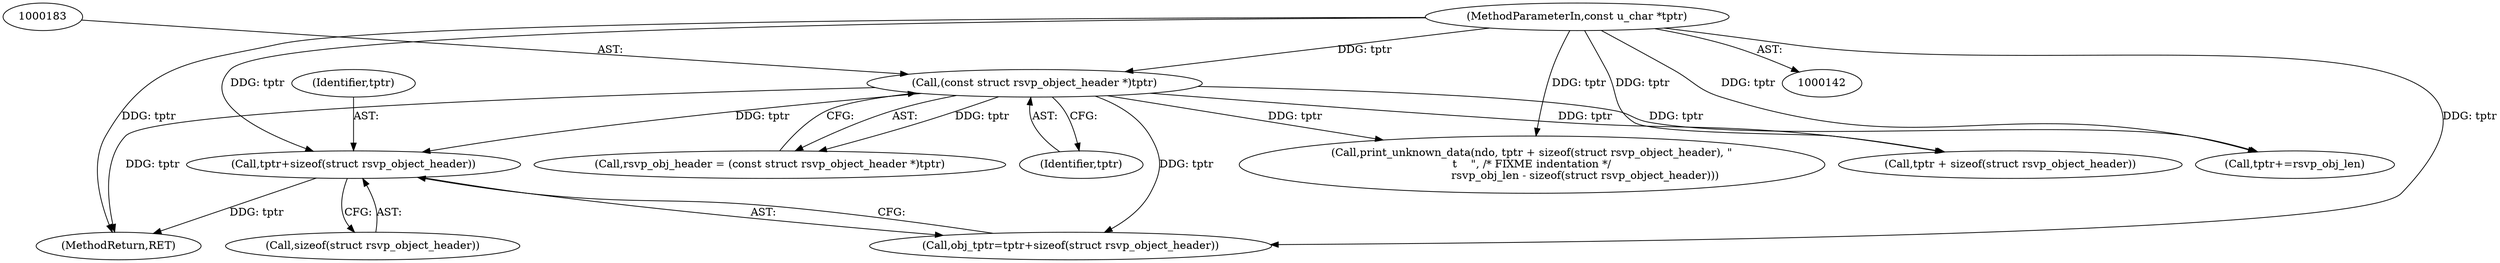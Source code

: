 digraph "0_tcpdump_3c8a2b0e91d8d8947e89384dacf6b54673083e71@pointer" {
"1000314" [label="(Call,tptr+sizeof(struct rsvp_object_header))"];
"1000182" [label="(Call,(const struct rsvp_object_header *)tptr)"];
"1000146" [label="(MethodParameterIn,const u_char *tptr)"];
"1003345" [label="(Call,print_unknown_data(ndo, tptr + sizeof(struct rsvp_object_header), \"\n\t    \", /* FIXME indentation */\n                               rsvp_obj_len - sizeof(struct rsvp_object_header)))"];
"1003356" [label="(Call,tptr+=rsvp_obj_len)"];
"1000180" [label="(Call,rsvp_obj_header = (const struct rsvp_object_header *)tptr)"];
"1000184" [label="(Identifier,tptr)"];
"1003388" [label="(MethodReturn,RET)"];
"1000316" [label="(Call,sizeof(struct rsvp_object_header))"];
"1000312" [label="(Call,obj_tptr=tptr+sizeof(struct rsvp_object_header))"];
"1003347" [label="(Call,tptr + sizeof(struct rsvp_object_header))"];
"1000146" [label="(MethodParameterIn,const u_char *tptr)"];
"1000314" [label="(Call,tptr+sizeof(struct rsvp_object_header))"];
"1000182" [label="(Call,(const struct rsvp_object_header *)tptr)"];
"1000315" [label="(Identifier,tptr)"];
"1000314" -> "1000312"  [label="AST: "];
"1000314" -> "1000316"  [label="CFG: "];
"1000315" -> "1000314"  [label="AST: "];
"1000316" -> "1000314"  [label="AST: "];
"1000312" -> "1000314"  [label="CFG: "];
"1000314" -> "1003388"  [label="DDG: tptr"];
"1000182" -> "1000314"  [label="DDG: tptr"];
"1000146" -> "1000314"  [label="DDG: tptr"];
"1000182" -> "1000180"  [label="AST: "];
"1000182" -> "1000184"  [label="CFG: "];
"1000183" -> "1000182"  [label="AST: "];
"1000184" -> "1000182"  [label="AST: "];
"1000180" -> "1000182"  [label="CFG: "];
"1000182" -> "1003388"  [label="DDG: tptr"];
"1000182" -> "1000180"  [label="DDG: tptr"];
"1000146" -> "1000182"  [label="DDG: tptr"];
"1000182" -> "1000312"  [label="DDG: tptr"];
"1000182" -> "1003345"  [label="DDG: tptr"];
"1000182" -> "1003347"  [label="DDG: tptr"];
"1000182" -> "1003356"  [label="DDG: tptr"];
"1000146" -> "1000142"  [label="AST: "];
"1000146" -> "1003388"  [label="DDG: tptr"];
"1000146" -> "1000312"  [label="DDG: tptr"];
"1000146" -> "1003345"  [label="DDG: tptr"];
"1000146" -> "1003347"  [label="DDG: tptr"];
"1000146" -> "1003356"  [label="DDG: tptr"];
}
